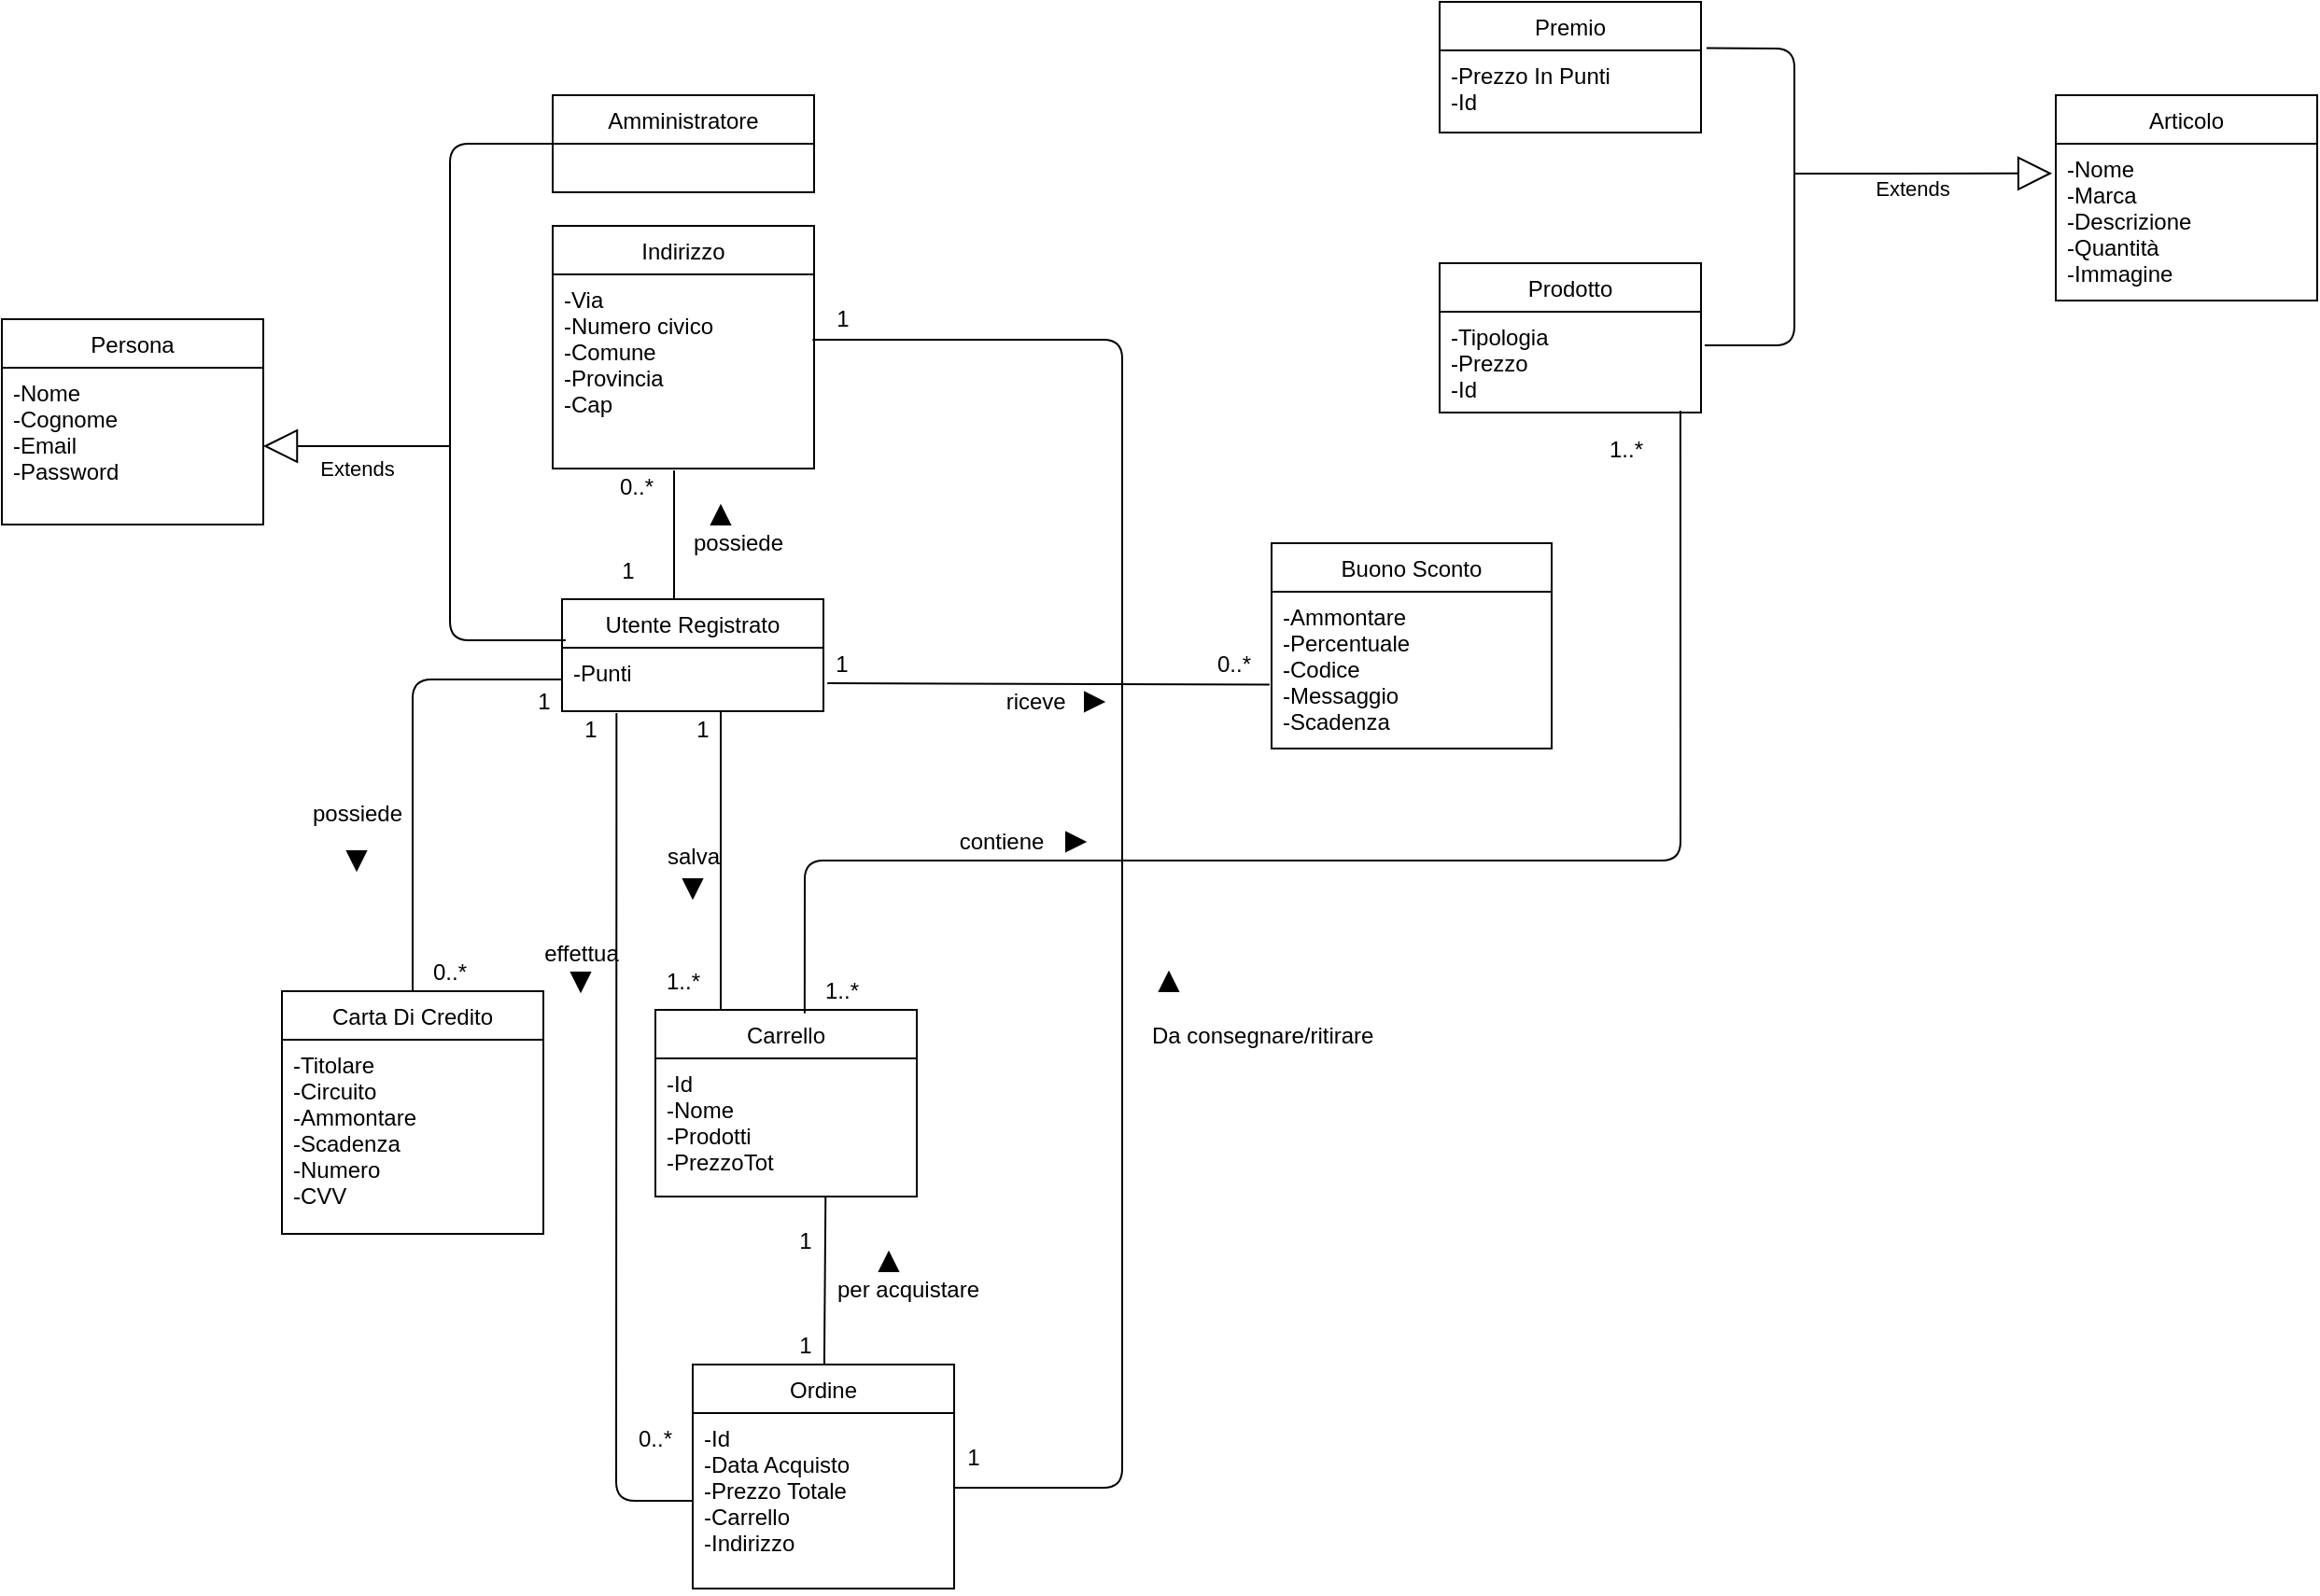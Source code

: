 <mxfile version="14.6.13" type="device" pages="2"><diagram id="C5RBs43oDa-KdzZeNtuy" name="Page-1"><mxGraphModel dx="1326" dy="966" grid="1" gridSize="10" guides="1" tooltips="1" connect="1" arrows="1" fold="1" page="1" pageScale="1" pageWidth="827" pageHeight="1169" math="0" shadow="0"><root><mxCell id="WIyWlLk6GJQsqaUBKTNV-0"/><mxCell id="WIyWlLk6GJQsqaUBKTNV-1" parent="WIyWlLk6GJQsqaUBKTNV-0"/><mxCell id="csjQ-BHN4YokIaK5h3Qh-0" value="Persona" style="swimlane;fontStyle=0;childLayout=stackLayout;horizontal=1;startSize=26;fillColor=none;horizontalStack=0;resizeParent=1;resizeParentMax=0;resizeLast=0;collapsible=1;marginBottom=0;" parent="WIyWlLk6GJQsqaUBKTNV-1" vertex="1"><mxGeometry x="20" y="540" width="140" height="110" as="geometry"/></mxCell><mxCell id="csjQ-BHN4YokIaK5h3Qh-2" value="-Nome&#10;-Cognome&#10;-Email&#10;-Password" style="text;strokeColor=none;fillColor=none;align=left;verticalAlign=top;spacingLeft=4;spacingRight=4;overflow=hidden;rotatable=0;points=[[0,0.5],[1,0.5]];portConstraint=eastwest;" parent="csjQ-BHN4YokIaK5h3Qh-0" vertex="1"><mxGeometry y="26" width="140" height="84" as="geometry"/></mxCell><mxCell id="csjQ-BHN4YokIaK5h3Qh-4" value="Utente Registrato" style="swimlane;fontStyle=0;childLayout=stackLayout;horizontal=1;startSize=26;fillColor=none;horizontalStack=0;resizeParent=1;resizeParentMax=0;resizeLast=0;collapsible=1;marginBottom=0;" parent="WIyWlLk6GJQsqaUBKTNV-1" vertex="1"><mxGeometry x="320" y="690" width="140" height="60" as="geometry"/></mxCell><mxCell id="csjQ-BHN4YokIaK5h3Qh-5" value="-Punti" style="text;strokeColor=none;fillColor=none;align=left;verticalAlign=top;spacingLeft=4;spacingRight=4;overflow=hidden;rotatable=0;points=[[0,0.5],[1,0.5]];portConstraint=eastwest;" parent="csjQ-BHN4YokIaK5h3Qh-4" vertex="1"><mxGeometry y="26" width="140" height="34" as="geometry"/></mxCell><mxCell id="csjQ-BHN4YokIaK5h3Qh-16" value="Carta Di Credito" style="swimlane;fontStyle=0;childLayout=stackLayout;horizontal=1;startSize=26;fillColor=none;horizontalStack=0;resizeParent=1;resizeParentMax=0;resizeLast=0;collapsible=1;marginBottom=0;" parent="WIyWlLk6GJQsqaUBKTNV-1" vertex="1"><mxGeometry x="170" y="900" width="140" height="130" as="geometry"/></mxCell><mxCell id="csjQ-BHN4YokIaK5h3Qh-17" value="-Titolare&#10;-Circuito&#10;-Ammontare&#10;-Scadenza&#10;-Numero&#10;-CVV" style="text;strokeColor=none;fillColor=none;align=left;verticalAlign=top;spacingLeft=4;spacingRight=4;overflow=hidden;rotatable=0;points=[[0,0.5],[1,0.5]];portConstraint=eastwest;" parent="csjQ-BHN4YokIaK5h3Qh-16" vertex="1"><mxGeometry y="26" width="140" height="104" as="geometry"/></mxCell><mxCell id="csjQ-BHN4YokIaK5h3Qh-20" value="Amministratore" style="swimlane;fontStyle=0;childLayout=stackLayout;horizontal=1;startSize=26;fillColor=none;horizontalStack=0;resizeParent=1;resizeParentMax=0;resizeLast=0;collapsible=1;marginBottom=0;" parent="WIyWlLk6GJQsqaUBKTNV-1" vertex="1"><mxGeometry x="315" y="420" width="140" height="52" as="geometry"/></mxCell><mxCell id="csjQ-BHN4YokIaK5h3Qh-24" value="Buono Sconto" style="swimlane;fontStyle=0;childLayout=stackLayout;horizontal=1;startSize=26;fillColor=none;horizontalStack=0;resizeParent=1;resizeParentMax=0;resizeLast=0;collapsible=1;marginBottom=0;" parent="WIyWlLk6GJQsqaUBKTNV-1" vertex="1"><mxGeometry x="700" y="660" width="150" height="110" as="geometry"/></mxCell><mxCell id="csjQ-BHN4YokIaK5h3Qh-25" value="-Ammontare&#10;-Percentuale&#10;-Codice&#10;-Messaggio&#10;-Scadenza&#10;" style="text;strokeColor=none;fillColor=none;align=left;verticalAlign=top;spacingLeft=4;spacingRight=4;overflow=hidden;rotatable=0;points=[[0,0.5],[1,0.5]];portConstraint=eastwest;" parent="csjQ-BHN4YokIaK5h3Qh-24" vertex="1"><mxGeometry y="26" width="150" height="84" as="geometry"/></mxCell><mxCell id="csjQ-BHN4YokIaK5h3Qh-33" value="Prodotto" style="swimlane;fontStyle=0;childLayout=stackLayout;horizontal=1;startSize=26;fillColor=none;horizontalStack=0;resizeParent=1;resizeParentMax=0;resizeLast=0;collapsible=1;marginBottom=0;" parent="WIyWlLk6GJQsqaUBKTNV-1" vertex="1"><mxGeometry x="790" y="510" width="140" height="80" as="geometry"/></mxCell><mxCell id="csjQ-BHN4YokIaK5h3Qh-34" value="-Tipologia&#10;-Prezzo&#10;-Id" style="text;strokeColor=none;fillColor=none;align=left;verticalAlign=top;spacingLeft=4;spacingRight=4;overflow=hidden;rotatable=0;points=[[0,0.5],[1,0.5]];portConstraint=eastwest;" parent="csjQ-BHN4YokIaK5h3Qh-33" vertex="1"><mxGeometry y="26" width="140" height="54" as="geometry"/></mxCell><mxCell id="csjQ-BHN4YokIaK5h3Qh-37" value="Premio" style="swimlane;fontStyle=0;childLayout=stackLayout;horizontal=1;startSize=26;fillColor=none;horizontalStack=0;resizeParent=1;resizeParentMax=0;resizeLast=0;collapsible=1;marginBottom=0;" parent="WIyWlLk6GJQsqaUBKTNV-1" vertex="1"><mxGeometry x="790" y="370" width="140" height="70" as="geometry"/></mxCell><mxCell id="csjQ-BHN4YokIaK5h3Qh-38" value="-Prezzo In Punti&#10;-Id" style="text;strokeColor=none;fillColor=none;align=left;verticalAlign=top;spacingLeft=4;spacingRight=4;overflow=hidden;rotatable=0;points=[[0,0.5],[1,0.5]];portConstraint=eastwest;" parent="csjQ-BHN4YokIaK5h3Qh-37" vertex="1"><mxGeometry y="26" width="140" height="44" as="geometry"/></mxCell><mxCell id="csjQ-BHN4YokIaK5h3Qh-41" value="Articolo" style="swimlane;fontStyle=0;childLayout=stackLayout;horizontal=1;startSize=26;fillColor=none;horizontalStack=0;resizeParent=1;resizeParentMax=0;resizeLast=0;collapsible=1;marginBottom=0;" parent="WIyWlLk6GJQsqaUBKTNV-1" vertex="1"><mxGeometry x="1120" y="420" width="140" height="110" as="geometry"/></mxCell><mxCell id="csjQ-BHN4YokIaK5h3Qh-42" value="-Nome&#10;-Marca&#10;-Descrizione&#10;-Quantità&#10;-Immagine" style="text;strokeColor=none;fillColor=none;align=left;verticalAlign=top;spacingLeft=4;spacingRight=4;overflow=hidden;rotatable=0;points=[[0,0.5],[1,0.5]];portConstraint=eastwest;" parent="csjQ-BHN4YokIaK5h3Qh-41" vertex="1"><mxGeometry y="26" width="140" height="84" as="geometry"/></mxCell><mxCell id="csjQ-BHN4YokIaK5h3Qh-45" value="Carrello" style="swimlane;fontStyle=0;childLayout=stackLayout;horizontal=1;startSize=26;fillColor=none;horizontalStack=0;resizeParent=1;resizeParentMax=0;resizeLast=0;collapsible=1;marginBottom=0;" parent="WIyWlLk6GJQsqaUBKTNV-1" vertex="1"><mxGeometry x="370" y="910" width="140" height="100" as="geometry"/></mxCell><mxCell id="csjQ-BHN4YokIaK5h3Qh-46" value="-Id&#10;-Nome&#10;-Prodotti&#10;-PrezzoTot" style="text;strokeColor=none;fillColor=none;align=left;verticalAlign=top;spacingLeft=4;spacingRight=4;overflow=hidden;rotatable=0;points=[[0,0.5],[1,0.5]];portConstraint=eastwest;" parent="csjQ-BHN4YokIaK5h3Qh-45" vertex="1"><mxGeometry y="26" width="140" height="74" as="geometry"/></mxCell><mxCell id="csjQ-BHN4YokIaK5h3Qh-53" value="" style="endArrow=none;html=1;" parent="WIyWlLk6GJQsqaUBKTNV-1" edge="1"><mxGeometry width="50" height="50" relative="1" as="geometry"><mxPoint x="470" y="580" as="sourcePoint"/><mxPoint x="470" y="580" as="targetPoint"/></mxGeometry></mxCell><mxCell id="csjQ-BHN4YokIaK5h3Qh-54" value="" style="endArrow=none;html=1;entryX=0;entryY=0.5;entryDx=0;entryDy=0;exitX=0.014;exitY=0.367;exitDx=0;exitDy=0;exitPerimeter=0;" parent="WIyWlLk6GJQsqaUBKTNV-1" source="csjQ-BHN4YokIaK5h3Qh-4" target="csjQ-BHN4YokIaK5h3Qh-20" edge="1"><mxGeometry width="50" height="50" relative="1" as="geometry"><mxPoint x="300" y="720" as="sourcePoint"/><mxPoint x="270" y="370" as="targetPoint"/><Array as="points"><mxPoint x="260" y="712"/><mxPoint x="260" y="510"/><mxPoint x="260" y="446"/></Array></mxGeometry></mxCell><mxCell id="csjQ-BHN4YokIaK5h3Qh-57" value="Extends" style="endArrow=block;endSize=16;endFill=0;html=1;entryX=1;entryY=0.5;entryDx=0;entryDy=0;" parent="WIyWlLk6GJQsqaUBKTNV-1" target="csjQ-BHN4YokIaK5h3Qh-2" edge="1"><mxGeometry y="12" width="160" relative="1" as="geometry"><mxPoint x="260" y="608" as="sourcePoint"/><mxPoint x="230" y="545.5" as="targetPoint"/><Array as="points"><mxPoint x="260" y="608"/><mxPoint x="220" y="608"/></Array><mxPoint as="offset"/></mxGeometry></mxCell><mxCell id="csjQ-BHN4YokIaK5h3Qh-65" value="" style="endArrow=none;html=1;entryX=0;entryY=0.5;entryDx=0;entryDy=0;exitX=0.5;exitY=0;exitDx=0;exitDy=0;" parent="WIyWlLk6GJQsqaUBKTNV-1" source="csjQ-BHN4YokIaK5h3Qh-16" target="csjQ-BHN4YokIaK5h3Qh-5" edge="1"><mxGeometry width="50" height="50" relative="1" as="geometry"><mxPoint x="180" y="810" as="sourcePoint"/><mxPoint x="230" y="760" as="targetPoint"/><Array as="points"><mxPoint x="240" y="733"/></Array></mxGeometry></mxCell><mxCell id="csjQ-BHN4YokIaK5h3Qh-67" value="" style="endArrow=none;html=1;entryX=0.25;entryY=0;entryDx=0;entryDy=0;" parent="WIyWlLk6GJQsqaUBKTNV-1" target="csjQ-BHN4YokIaK5h3Qh-45" edge="1"><mxGeometry width="50" height="50" relative="1" as="geometry"><mxPoint x="405" y="750" as="sourcePoint"/><mxPoint x="630" y="730" as="targetPoint"/><Array as="points"><mxPoint x="405" y="810"/></Array></mxGeometry></mxCell><mxCell id="csjQ-BHN4YokIaK5h3Qh-72" value="" style="endArrow=none;html=1;entryX=0.921;entryY=0.981;entryDx=0;entryDy=0;entryPerimeter=0;exitX=0.571;exitY=0.019;exitDx=0;exitDy=0;exitPerimeter=0;" parent="WIyWlLk6GJQsqaUBKTNV-1" source="csjQ-BHN4YokIaK5h3Qh-45" target="csjQ-BHN4YokIaK5h3Qh-34" edge="1"><mxGeometry width="50" height="50" relative="1" as="geometry"><mxPoint x="450" y="960" as="sourcePoint"/><mxPoint x="630" y="730" as="targetPoint"/><Array as="points"><mxPoint x="450" y="830"/><mxPoint x="919" y="830"/></Array></mxGeometry></mxCell><mxCell id="csjQ-BHN4YokIaK5h3Qh-78" value="" style="endArrow=none;html=1;exitX=1.021;exitY=-0.029;exitDx=0;exitDy=0;exitPerimeter=0;entryX=1.014;entryY=0.333;entryDx=0;entryDy=0;entryPerimeter=0;" parent="WIyWlLk6GJQsqaUBKTNV-1" source="csjQ-BHN4YokIaK5h3Qh-38" target="csjQ-BHN4YokIaK5h3Qh-34" edge="1"><mxGeometry width="50" height="50" relative="1" as="geometry"><mxPoint x="660" y="680" as="sourcePoint"/><mxPoint x="710" y="630" as="targetPoint"/><Array as="points"><mxPoint x="980" y="395"/><mxPoint x="980" y="554"/></Array></mxGeometry></mxCell><mxCell id="csjQ-BHN4YokIaK5h3Qh-79" value="Extends" style="endArrow=block;endSize=16;endFill=0;html=1;entryX=-0.014;entryY=0.189;entryDx=0;entryDy=0;entryPerimeter=0;" parent="WIyWlLk6GJQsqaUBKTNV-1" target="csjQ-BHN4YokIaK5h3Qh-42" edge="1"><mxGeometry x="-0.091" y="-8" width="160" relative="1" as="geometry"><mxPoint x="980" y="462" as="sourcePoint"/><mxPoint x="770" y="660" as="targetPoint"/><mxPoint as="offset"/></mxGeometry></mxCell><mxCell id="csjQ-BHN4YokIaK5h3Qh-83" value="possiede" style="text;html=1;align=center;verticalAlign=middle;resizable=0;points=[];autosize=1;" parent="WIyWlLk6GJQsqaUBKTNV-1" vertex="1"><mxGeometry x="180" y="795" width="60" height="20" as="geometry"/></mxCell><mxCell id="csjQ-BHN4YokIaK5h3Qh-84" value="riceve&amp;nbsp;" style="text;html=1;align=center;verticalAlign=middle;resizable=0;points=[];autosize=1;" parent="WIyWlLk6GJQsqaUBKTNV-1" vertex="1"><mxGeometry x="550" y="735" width="50" height="20" as="geometry"/></mxCell><mxCell id="csjQ-BHN4YokIaK5h3Qh-95" value="" style="triangle;whiteSpace=wrap;html=1;fillColor=#000000;" parent="WIyWlLk6GJQsqaUBKTNV-1" vertex="1"><mxGeometry x="600" y="740" width="10" height="10" as="geometry"/></mxCell><mxCell id="csjQ-BHN4YokIaK5h3Qh-103" value="" style="triangle;whiteSpace=wrap;html=1;fillColor=#000000;direction=south;" parent="WIyWlLk6GJQsqaUBKTNV-1" vertex="1"><mxGeometry x="205" y="825" width="10" height="10" as="geometry"/></mxCell><mxCell id="csjQ-BHN4YokIaK5h3Qh-106" value="contiene" style="text;html=1;align=center;verticalAlign=middle;resizable=0;points=[];autosize=1;" parent="WIyWlLk6GJQsqaUBKTNV-1" vertex="1"><mxGeometry x="525" y="810" width="60" height="20" as="geometry"/></mxCell><mxCell id="csjQ-BHN4YokIaK5h3Qh-107" value="" style="triangle;whiteSpace=wrap;html=1;fillColor=#000000;" parent="WIyWlLk6GJQsqaUBKTNV-1" vertex="1"><mxGeometry x="590" y="815" width="10" height="10" as="geometry"/></mxCell><mxCell id="csjQ-BHN4YokIaK5h3Qh-108" value="&lt;br&gt;salva" style="text;html=1;align=center;verticalAlign=middle;resizable=0;points=[];autosize=1;" parent="WIyWlLk6GJQsqaUBKTNV-1" vertex="1"><mxGeometry x="370" y="805" width="40" height="30" as="geometry"/></mxCell><mxCell id="csjQ-BHN4YokIaK5h3Qh-109" value="" style="triangle;whiteSpace=wrap;html=1;fillColor=#000000;direction=south;" parent="WIyWlLk6GJQsqaUBKTNV-1" vertex="1"><mxGeometry x="385" y="840" width="10" height="10" as="geometry"/></mxCell><mxCell id="csjQ-BHN4YokIaK5h3Qh-131" value="1..*" style="text;html=1;strokeColor=none;fillColor=none;align=center;verticalAlign=middle;whiteSpace=wrap;rounded=0;" parent="WIyWlLk6GJQsqaUBKTNV-1" vertex="1"><mxGeometry x="450" y="890" width="40" height="20" as="geometry"/></mxCell><mxCell id="csjQ-BHN4YokIaK5h3Qh-132" value="1..*" style="text;html=1;strokeColor=none;fillColor=none;align=center;verticalAlign=middle;whiteSpace=wrap;rounded=0;" parent="WIyWlLk6GJQsqaUBKTNV-1" vertex="1"><mxGeometry x="870" y="600" width="40" height="20" as="geometry"/></mxCell><mxCell id="csjQ-BHN4YokIaK5h3Qh-139" value="1" style="text;html=1;strokeColor=none;fillColor=none;align=center;verticalAlign=middle;whiteSpace=wrap;rounded=0;" parent="WIyWlLk6GJQsqaUBKTNV-1" vertex="1"><mxGeometry x="450" y="715" width="40" height="20" as="geometry"/></mxCell><mxCell id="csjQ-BHN4YokIaK5h3Qh-141" value="0..*" style="text;html=1;strokeColor=none;fillColor=none;align=center;verticalAlign=middle;whiteSpace=wrap;rounded=0;" parent="WIyWlLk6GJQsqaUBKTNV-1" vertex="1"><mxGeometry x="660" y="715" width="40" height="20" as="geometry"/></mxCell><mxCell id="csjQ-BHN4YokIaK5h3Qh-151" value="1" style="text;html=1;align=center;verticalAlign=middle;resizable=0;points=[];autosize=1;" parent="WIyWlLk6GJQsqaUBKTNV-1" vertex="1"><mxGeometry x="325" y="750" width="20" height="20" as="geometry"/></mxCell><mxCell id="csjQ-BHN4YokIaK5h3Qh-152" value="1..*" style="text;html=1;strokeColor=none;fillColor=none;align=center;verticalAlign=middle;whiteSpace=wrap;rounded=0;" parent="WIyWlLk6GJQsqaUBKTNV-1" vertex="1"><mxGeometry x="365" y="885" width="40" height="20" as="geometry"/></mxCell><mxCell id="csjQ-BHN4YokIaK5h3Qh-153" value="1" style="text;html=1;align=center;verticalAlign=middle;resizable=0;points=[];autosize=1;" parent="WIyWlLk6GJQsqaUBKTNV-1" vertex="1"><mxGeometry x="385" y="750" width="20" height="20" as="geometry"/></mxCell><mxCell id="csjQ-BHN4YokIaK5h3Qh-154" value="0..*" style="text;html=1;strokeColor=none;fillColor=none;align=center;verticalAlign=middle;whiteSpace=wrap;rounded=0;" parent="WIyWlLk6GJQsqaUBKTNV-1" vertex="1"><mxGeometry x="240" y="880" width="40" height="20" as="geometry"/></mxCell><mxCell id="csjQ-BHN4YokIaK5h3Qh-157" value="1" style="text;html=1;align=center;verticalAlign=middle;resizable=0;points=[];autosize=1;" parent="WIyWlLk6GJQsqaUBKTNV-1" vertex="1"><mxGeometry x="300" y="735" width="20" height="20" as="geometry"/></mxCell><mxCell id="tUTL5GCEo8xuhAaqwYTD-12" value="" style="endArrow=none;html=1;entryX=-0.007;entryY=0.592;entryDx=0;entryDy=0;entryPerimeter=0;" parent="WIyWlLk6GJQsqaUBKTNV-1" target="csjQ-BHN4YokIaK5h3Qh-25" edge="1"><mxGeometry width="50" height="50" relative="1" as="geometry"><mxPoint x="462.1" y="735" as="sourcePoint"/><mxPoint x="580" y="735" as="targetPoint"/><Array as="points"/></mxGeometry></mxCell><mxCell id="tUTL5GCEo8xuhAaqwYTD-17" value="Ordine" style="swimlane;fontStyle=0;childLayout=stackLayout;horizontal=1;startSize=26;fillColor=none;horizontalStack=0;resizeParent=1;resizeParentMax=0;resizeLast=0;collapsible=1;marginBottom=0;" parent="WIyWlLk6GJQsqaUBKTNV-1" vertex="1"><mxGeometry x="390" y="1100" width="140" height="120" as="geometry"><mxRectangle x="365" y="1120" width="70" height="26" as="alternateBounds"/></mxGeometry></mxCell><mxCell id="tUTL5GCEo8xuhAaqwYTD-18" value="-Id&#10;-Data Acquisto&#10;-Prezzo Totale&#10;-Carrello&#10;-Indirizzo" style="text;strokeColor=none;fillColor=none;align=left;verticalAlign=top;spacingLeft=4;spacingRight=4;overflow=hidden;rotatable=0;points=[[0,0.5],[1,0.5]];portConstraint=eastwest;" parent="tUTL5GCEo8xuhAaqwYTD-17" vertex="1"><mxGeometry y="26" width="140" height="94" as="geometry"/></mxCell><mxCell id="tUTL5GCEo8xuhAaqwYTD-24" value="" style="endArrow=none;html=1;entryX=0;entryY=0.5;entryDx=0;entryDy=0;" parent="WIyWlLk6GJQsqaUBKTNV-1" target="tUTL5GCEo8xuhAaqwYTD-18" edge="1"><mxGeometry width="50" height="50" relative="1" as="geometry"><mxPoint x="349.17" y="751" as="sourcePoint"/><mxPoint x="349" y="1153" as="targetPoint"/><Array as="points"><mxPoint x="349.17" y="811"/><mxPoint x="349" y="1173"/></Array></mxGeometry></mxCell><mxCell id="tUTL5GCEo8xuhAaqwYTD-25" value="effettua" style="text;html=1;align=center;verticalAlign=middle;resizable=0;points=[];autosize=1;" parent="WIyWlLk6GJQsqaUBKTNV-1" vertex="1"><mxGeometry x="300" y="870" width="60" height="20" as="geometry"/></mxCell><mxCell id="tUTL5GCEo8xuhAaqwYTD-26" value="" style="triangle;whiteSpace=wrap;html=1;fillColor=#000000;direction=south;" parent="WIyWlLk6GJQsqaUBKTNV-1" vertex="1"><mxGeometry x="325" y="890" width="10" height="10" as="geometry"/></mxCell><mxCell id="tUTL5GCEo8xuhAaqwYTD-27" value="0..*" style="text;html=1;strokeColor=none;fillColor=none;align=center;verticalAlign=middle;whiteSpace=wrap;rounded=0;" parent="WIyWlLk6GJQsqaUBKTNV-1" vertex="1"><mxGeometry x="350" y="1130" width="40" height="20" as="geometry"/></mxCell><mxCell id="tUTL5GCEo8xuhAaqwYTD-31" value="Indirizzo" style="swimlane;fontStyle=0;childLayout=stackLayout;horizontal=1;startSize=26;fillColor=none;horizontalStack=0;resizeParent=1;resizeParentMax=0;resizeLast=0;collapsible=1;marginBottom=0;" parent="WIyWlLk6GJQsqaUBKTNV-1" vertex="1"><mxGeometry x="315" y="490" width="140" height="130" as="geometry"/></mxCell><mxCell id="tUTL5GCEo8xuhAaqwYTD-32" value="-Via&#10;-Numero civico&#10;-Comune&#10;-Provincia&#10;-Cap" style="text;strokeColor=none;fillColor=none;align=left;verticalAlign=top;spacingLeft=4;spacingRight=4;overflow=hidden;rotatable=0;points=[[0,0.5],[1,0.5]];portConstraint=eastwest;" parent="tUTL5GCEo8xuhAaqwYTD-31" vertex="1"><mxGeometry y="26" width="140" height="104" as="geometry"/></mxCell><mxCell id="tUTL5GCEo8xuhAaqwYTD-41" value="" style="endArrow=none;html=1;exitX=0.651;exitY=1.006;exitDx=0;exitDy=0;exitPerimeter=0;" parent="WIyWlLk6GJQsqaUBKTNV-1" source="csjQ-BHN4YokIaK5h3Qh-46" target="tUTL5GCEo8xuhAaqwYTD-17" edge="1"><mxGeometry width="50" height="50" relative="1" as="geometry"><mxPoint x="405" y="1061.052" as="sourcePoint"/><mxPoint x="522.06" y="1060" as="targetPoint"/></mxGeometry></mxCell><mxCell id="tUTL5GCEo8xuhAaqwYTD-42" value="1" style="text;html=1;align=center;verticalAlign=middle;resizable=0;points=[];autosize=1;" parent="WIyWlLk6GJQsqaUBKTNV-1" vertex="1"><mxGeometry x="440" y="1080" width="20" height="20" as="geometry"/></mxCell><mxCell id="tUTL5GCEo8xuhAaqwYTD-43" value="1" style="text;html=1;align=center;verticalAlign=middle;resizable=0;points=[];autosize=1;" parent="WIyWlLk6GJQsqaUBKTNV-1" vertex="1"><mxGeometry x="440" y="1024" width="20" height="20" as="geometry"/></mxCell><mxCell id="tUTL5GCEo8xuhAaqwYTD-44" value="per acquistare" style="text;html=1;align=center;verticalAlign=middle;resizable=0;points=[];autosize=1;" parent="WIyWlLk6GJQsqaUBKTNV-1" vertex="1"><mxGeometry x="460" y="1050" width="90" height="20" as="geometry"/></mxCell><mxCell id="tUTL5GCEo8xuhAaqwYTD-45" value="" style="triangle;whiteSpace=wrap;html=1;fillColor=#000000;rotation=-90;" parent="WIyWlLk6GJQsqaUBKTNV-1" vertex="1"><mxGeometry x="490" y="1040" width="10" height="10" as="geometry"/></mxCell><mxCell id="tUTL5GCEo8xuhAaqwYTD-47" value="" style="endArrow=none;html=1;" parent="WIyWlLk6GJQsqaUBKTNV-1" edge="1"><mxGeometry width="50" height="50" relative="1" as="geometry"><mxPoint x="380" y="690" as="sourcePoint"/><mxPoint x="380" y="621" as="targetPoint"/></mxGeometry></mxCell><mxCell id="tUTL5GCEo8xuhAaqwYTD-48" value="possiede" style="text;html=1;align=center;verticalAlign=middle;resizable=0;points=[];autosize=1;" parent="WIyWlLk6GJQsqaUBKTNV-1" vertex="1"><mxGeometry x="384" y="650" width="60" height="20" as="geometry"/></mxCell><mxCell id="tUTL5GCEo8xuhAaqwYTD-49" value="" style="triangle;whiteSpace=wrap;html=1;fillColor=#000000;rotation=-90;" parent="WIyWlLk6GJQsqaUBKTNV-1" vertex="1"><mxGeometry x="400" y="640" width="10" height="10" as="geometry"/></mxCell><mxCell id="tUTL5GCEo8xuhAaqwYTD-50" value="1" style="text;html=1;align=center;verticalAlign=middle;resizable=0;points=[];autosize=1;" parent="WIyWlLk6GJQsqaUBKTNV-1" vertex="1"><mxGeometry x="345" y="665" width="20" height="20" as="geometry"/></mxCell><mxCell id="tUTL5GCEo8xuhAaqwYTD-51" value="0..*" style="text;html=1;strokeColor=none;fillColor=none;align=center;verticalAlign=middle;whiteSpace=wrap;rounded=0;" parent="WIyWlLk6GJQsqaUBKTNV-1" vertex="1"><mxGeometry x="340" y="620" width="40" height="20" as="geometry"/></mxCell><mxCell id="iX7Lcl2xrhc-02RXS65h-2" value="" style="endArrow=none;html=1;exitX=1.002;exitY=0.425;exitDx=0;exitDy=0;exitPerimeter=0;entryX=0.994;entryY=0.336;entryDx=0;entryDy=0;entryPerimeter=0;" parent="WIyWlLk6GJQsqaUBKTNV-1" source="tUTL5GCEo8xuhAaqwYTD-18" target="tUTL5GCEo8xuhAaqwYTD-32" edge="1"><mxGeometry width="50" height="50" relative="1" as="geometry"><mxPoint x="390" y="860" as="sourcePoint"/><mxPoint x="440" y="810" as="targetPoint"/><Array as="points"><mxPoint x="620" y="1166"/><mxPoint x="620" y="551"/></Array></mxGeometry></mxCell><mxCell id="iX7Lcl2xrhc-02RXS65h-3" value="1" style="text;html=1;align=center;verticalAlign=middle;resizable=0;points=[];autosize=1;" parent="WIyWlLk6GJQsqaUBKTNV-1" vertex="1"><mxGeometry x="530" y="1140" width="20" height="20" as="geometry"/></mxCell><mxCell id="iX7Lcl2xrhc-02RXS65h-4" value="1" style="text;html=1;align=center;verticalAlign=middle;resizable=0;points=[];autosize=1;" parent="WIyWlLk6GJQsqaUBKTNV-1" vertex="1"><mxGeometry x="460" y="530" width="20" height="20" as="geometry"/></mxCell><mxCell id="iX7Lcl2xrhc-02RXS65h-5" value="" style="triangle;whiteSpace=wrap;html=1;fillColor=#000000;rotation=-90;" parent="WIyWlLk6GJQsqaUBKTNV-1" vertex="1"><mxGeometry x="640" y="890" width="10" height="10" as="geometry"/></mxCell><mxCell id="iX7Lcl2xrhc-02RXS65h-7" value="Da consegnare/ritirare" style="text;strokeColor=none;fillColor=none;align=left;verticalAlign=top;spacingLeft=4;spacingRight=4;overflow=hidden;rotatable=0;points=[[0,0.5],[1,0.5]];portConstraint=eastwest;" parent="WIyWlLk6GJQsqaUBKTNV-1" vertex="1"><mxGeometry x="630" y="910" width="140" height="26" as="geometry"/></mxCell></root></mxGraphModel></diagram><diagram id="6SuWueqzWiiyFiB3sKJZ" name="Pagina-2"><mxGraphModel dx="1092" dy="494" grid="1" gridSize="10" guides="1" tooltips="1" connect="1" arrows="1" fold="1" page="1" pageScale="1" pageWidth="827" pageHeight="1169" math="0" shadow="0"><root><mxCell id="BVUHqxC6ssAK7iNDNGuU-0"/><mxCell id="BVUHqxC6ssAK7iNDNGuU-1" parent="BVUHqxC6ssAK7iNDNGuU-0"/></root></mxGraphModel></diagram></mxfile>